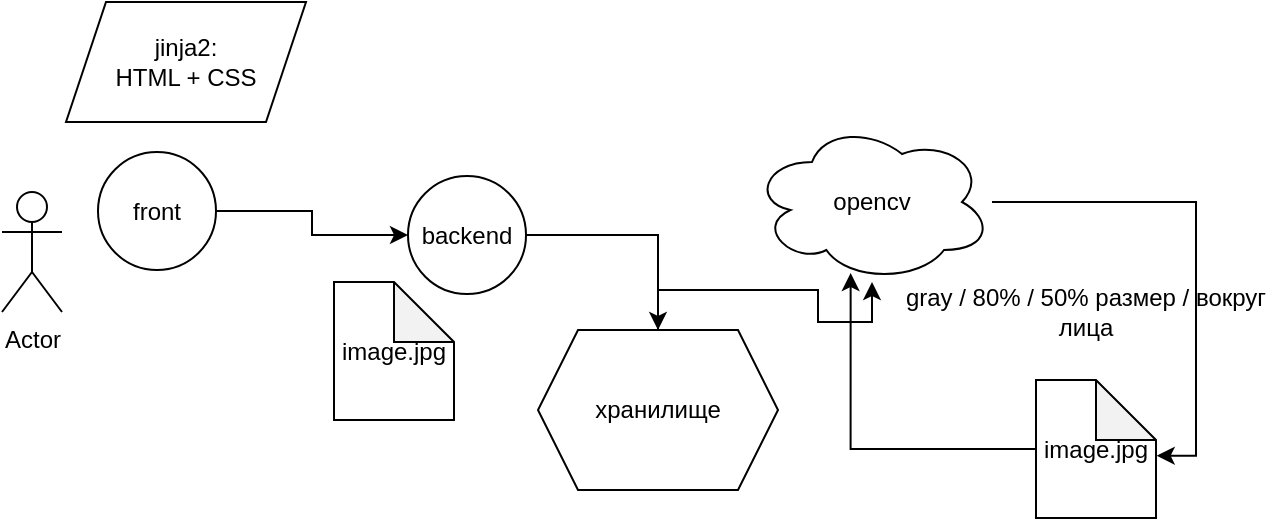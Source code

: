<mxfile version="20.8.11" type="device"><diagram name="Страница 1" id="DbE0X9P_BnomnYYMfiZM"><mxGraphModel dx="1293" dy="497" grid="0" gridSize="10" guides="1" tooltips="1" connect="1" arrows="1" fold="1" page="0" pageScale="1" pageWidth="827" pageHeight="1169" math="0" shadow="0"><root><mxCell id="0"/><mxCell id="1" parent="0"/><mxCell id="WOpzhzPJqWcF6jas-DgQ-1" value="Actor" style="shape=umlActor;verticalLabelPosition=bottom;verticalAlign=top;html=1;outlineConnect=0;" vertex="1" parent="1"><mxGeometry x="-31" y="293" width="30" height="60" as="geometry"/></mxCell><mxCell id="WOpzhzPJqWcF6jas-DgQ-5" style="edgeStyle=orthogonalEdgeStyle;rounded=0;orthogonalLoop=1;jettySize=auto;html=1;entryX=0;entryY=0.5;entryDx=0;entryDy=0;" edge="1" parent="1" source="WOpzhzPJqWcF6jas-DgQ-2" target="WOpzhzPJqWcF6jas-DgQ-3"><mxGeometry relative="1" as="geometry"/></mxCell><mxCell id="WOpzhzPJqWcF6jas-DgQ-2" value="front" style="ellipse;whiteSpace=wrap;html=1;aspect=fixed;" vertex="1" parent="1"><mxGeometry x="17" y="273" width="59" height="59" as="geometry"/></mxCell><mxCell id="WOpzhzPJqWcF6jas-DgQ-11" style="edgeStyle=orthogonalEdgeStyle;rounded=0;orthogonalLoop=1;jettySize=auto;html=1;entryX=0.5;entryY=0;entryDx=0;entryDy=0;" edge="1" parent="1" source="WOpzhzPJqWcF6jas-DgQ-3" target="WOpzhzPJqWcF6jas-DgQ-10"><mxGeometry relative="1" as="geometry"/></mxCell><mxCell id="WOpzhzPJqWcF6jas-DgQ-3" value="backend" style="ellipse;whiteSpace=wrap;html=1;aspect=fixed;" vertex="1" parent="1"><mxGeometry x="172" y="285" width="59" height="59" as="geometry"/></mxCell><mxCell id="WOpzhzPJqWcF6jas-DgQ-4" value="jinja2:&lt;br&gt;HTML + CSS" style="shape=parallelogram;perimeter=parallelogramPerimeter;whiteSpace=wrap;html=1;fixedSize=1;" vertex="1" parent="1"><mxGeometry x="1" y="198" width="120" height="60" as="geometry"/></mxCell><mxCell id="WOpzhzPJqWcF6jas-DgQ-7" value="image.jpg" style="shape=note;whiteSpace=wrap;html=1;backgroundOutline=1;darkOpacity=0.05;" vertex="1" parent="1"><mxGeometry x="135" y="338" width="60" height="69" as="geometry"/></mxCell><mxCell id="WOpzhzPJqWcF6jas-DgQ-14" style="edgeStyle=orthogonalEdgeStyle;rounded=0;orthogonalLoop=1;jettySize=auto;html=1;entryX=1.006;entryY=0.549;entryDx=0;entryDy=0;entryPerimeter=0;" edge="1" parent="1" source="WOpzhzPJqWcF6jas-DgQ-8" target="WOpzhzPJqWcF6jas-DgQ-13"><mxGeometry relative="1" as="geometry"/></mxCell><mxCell id="WOpzhzPJqWcF6jas-DgQ-8" value="opencv" style="ellipse;shape=cloud;whiteSpace=wrap;html=1;" vertex="1" parent="1"><mxGeometry x="344" y="258" width="120" height="80" as="geometry"/></mxCell><mxCell id="WOpzhzPJqWcF6jas-DgQ-12" style="edgeStyle=orthogonalEdgeStyle;rounded=0;orthogonalLoop=1;jettySize=auto;html=1;" edge="1" parent="1" source="WOpzhzPJqWcF6jas-DgQ-10" target="WOpzhzPJqWcF6jas-DgQ-8"><mxGeometry relative="1" as="geometry"/></mxCell><mxCell id="WOpzhzPJqWcF6jas-DgQ-10" value="хранилище" style="shape=hexagon;perimeter=hexagonPerimeter2;whiteSpace=wrap;html=1;fixedSize=1;" vertex="1" parent="1"><mxGeometry x="237" y="362" width="120" height="80" as="geometry"/></mxCell><mxCell id="WOpzhzPJqWcF6jas-DgQ-15" style="edgeStyle=orthogonalEdgeStyle;rounded=0;orthogonalLoop=1;jettySize=auto;html=1;entryX=0.411;entryY=0.944;entryDx=0;entryDy=0;entryPerimeter=0;" edge="1" parent="1" source="WOpzhzPJqWcF6jas-DgQ-13" target="WOpzhzPJqWcF6jas-DgQ-8"><mxGeometry relative="1" as="geometry"/></mxCell><mxCell id="WOpzhzPJqWcF6jas-DgQ-13" value="image.jpg" style="shape=note;whiteSpace=wrap;html=1;backgroundOutline=1;darkOpacity=0.05;" vertex="1" parent="1"><mxGeometry x="486" y="387" width="60" height="69" as="geometry"/></mxCell><mxCell id="WOpzhzPJqWcF6jas-DgQ-16" value="gray / 80% / 50% размер / вокруг лица" style="text;html=1;strokeColor=none;fillColor=none;align=center;verticalAlign=middle;whiteSpace=wrap;rounded=0;" vertex="1" parent="1"><mxGeometry x="418" y="338" width="186" height="30" as="geometry"/></mxCell></root></mxGraphModel></diagram></mxfile>